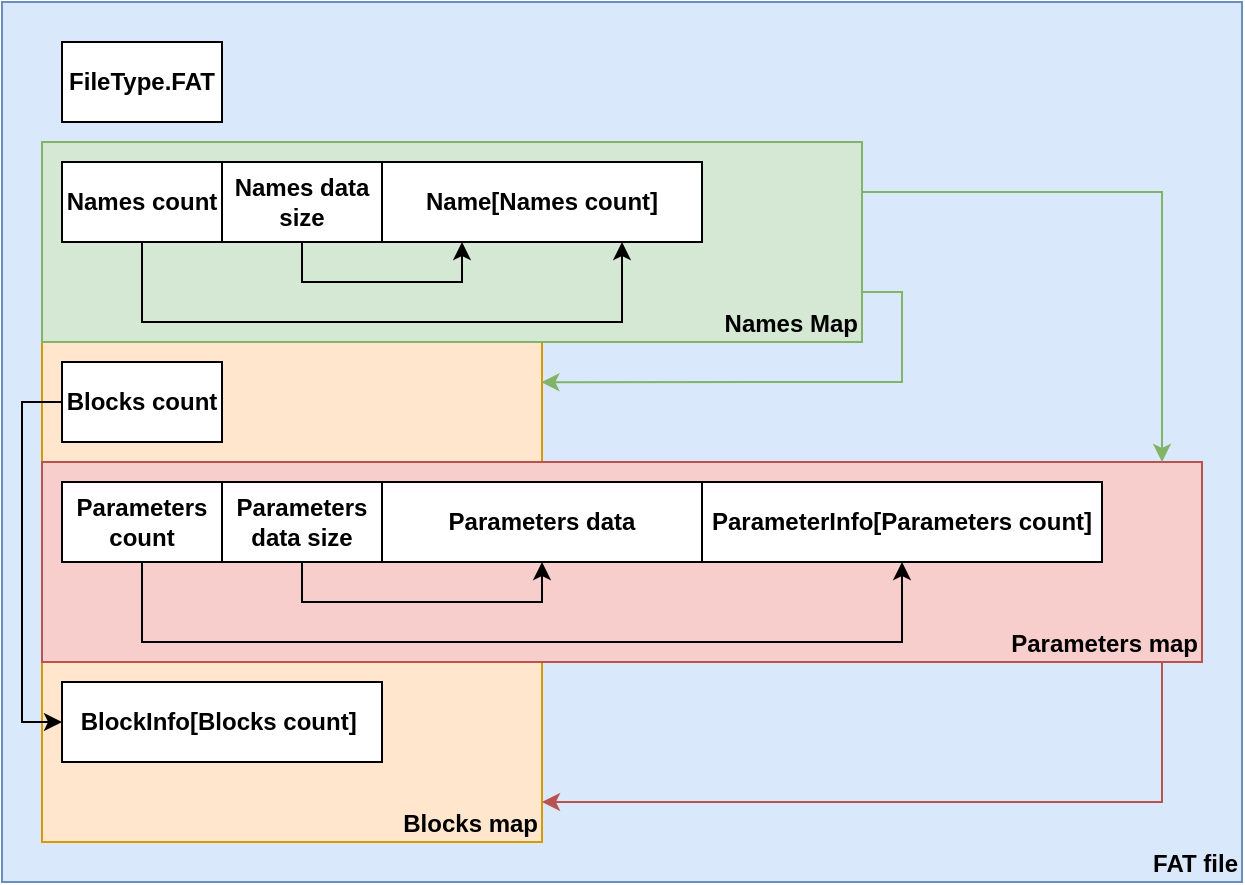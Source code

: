 <mxfile version="19.0.3" type="device"><diagram id="pjfnT4hMxKDRONgrfnrf" name="Page-1"><mxGraphModel dx="787" dy="450" grid="1" gridSize="10" guides="1" tooltips="1" connect="1" arrows="1" fold="1" page="1" pageScale="1" pageWidth="1600" pageHeight="900" math="0" shadow="0"><root><mxCell id="0"/><mxCell id="1" parent="0"/><mxCell id="5nidlWXGHs-atZy7hHOz-25" value="FAT file" style="rounded=0;whiteSpace=wrap;html=1;fillColor=#dae8fc;strokeColor=#6c8ebf;fontStyle=1;align=right;verticalAlign=bottom;glass=0;fillOpacity=100;strokeOpacity=100;" vertex="1" parent="1"><mxGeometry x="40" y="40" width="620" height="440" as="geometry"/></mxCell><mxCell id="5nidlWXGHs-atZy7hHOz-24" value="Blocks map" style="rounded=0;whiteSpace=wrap;html=1;fillColor=#ffe6cc;strokeColor=#d79b00;fontStyle=1;align=right;verticalAlign=bottom;connectable=0;" vertex="1" parent="1"><mxGeometry x="60" y="210" width="250" height="250" as="geometry"/></mxCell><mxCell id="5nidlWXGHs-atZy7hHOz-21" value="Parameters map" style="rounded=0;whiteSpace=wrap;html=1;fillColor=#f8cecc;strokeColor=#b85450;fontStyle=1;align=right;verticalAlign=bottom;connectable=0;" vertex="1" parent="1"><mxGeometry x="60" y="270" width="580" height="100" as="geometry"/></mxCell><mxCell id="5nidlWXGHs-atZy7hHOz-20" value="&lt;b&gt;Names Map&lt;/b&gt;" style="rounded=0;whiteSpace=wrap;html=1;fillColor=#d5e8d4;strokeColor=#82b366;align=right;verticalAlign=bottom;" vertex="1" parent="1"><mxGeometry x="60" y="110" width="410" height="100" as="geometry"/></mxCell><mxCell id="5nidlWXGHs-atZy7hHOz-1" value="&lt;b&gt;FileType.FAT&lt;/b&gt;" style="whiteSpace=wrap;html=1;align=center;" vertex="1" parent="1"><mxGeometry x="70" y="60" width="80" height="40" as="geometry"/></mxCell><mxCell id="5nidlWXGHs-atZy7hHOz-4" value="&lt;b&gt;Names count&lt;/b&gt;" style="whiteSpace=wrap;html=1;align=center;" vertex="1" parent="1"><mxGeometry x="70" y="120" width="80" height="40" as="geometry"/></mxCell><mxCell id="5nidlWXGHs-atZy7hHOz-5" value="&lt;b&gt;Names data size&lt;/b&gt;" style="whiteSpace=wrap;html=1;align=center;" vertex="1" parent="1"><mxGeometry x="150" y="120" width="80" height="40" as="geometry"/></mxCell><mxCell id="5nidlWXGHs-atZy7hHOz-6" value="&lt;b&gt;Name[Names count]&lt;/b&gt;" style="whiteSpace=wrap;html=1;align=center;" vertex="1" parent="1"><mxGeometry x="230" y="120" width="160" height="40" as="geometry"/></mxCell><mxCell id="5nidlWXGHs-atZy7hHOz-7" value="&lt;b&gt;Blocks count&lt;/b&gt;" style="whiteSpace=wrap;html=1;align=center;" vertex="1" parent="1"><mxGeometry x="70" y="220" width="80" height="40" as="geometry"/></mxCell><mxCell id="5nidlWXGHs-atZy7hHOz-8" value="&lt;b&gt;Parameters count&lt;/b&gt;" style="whiteSpace=wrap;html=1;align=center;" vertex="1" parent="1"><mxGeometry x="70" y="280" width="80" height="40" as="geometry"/></mxCell><mxCell id="5nidlWXGHs-atZy7hHOz-9" value="&lt;b&gt;Parameters data size&lt;/b&gt;" style="whiteSpace=wrap;html=1;align=center;" vertex="1" parent="1"><mxGeometry x="150" y="280" width="80" height="40" as="geometry"/></mxCell><mxCell id="5nidlWXGHs-atZy7hHOz-10" value="&lt;b&gt;Parameters data&lt;/b&gt;" style="whiteSpace=wrap;html=1;align=center;" vertex="1" parent="1"><mxGeometry x="230" y="280" width="160" height="40" as="geometry"/></mxCell><mxCell id="5nidlWXGHs-atZy7hHOz-11" value="&lt;b&gt;ParameterInfo[Parameters count]&lt;/b&gt;" style="whiteSpace=wrap;html=1;align=center;" vertex="1" parent="1"><mxGeometry x="390" y="280" width="200" height="40" as="geometry"/></mxCell><mxCell id="5nidlWXGHs-atZy7hHOz-12" value="&lt;b&gt;BlockInfo[Blocks count]&amp;nbsp;&lt;/b&gt;" style="whiteSpace=wrap;html=1;align=center;" vertex="1" parent="1"><mxGeometry x="70" y="380" width="160" height="40" as="geometry"/></mxCell><mxCell id="5nidlWXGHs-atZy7hHOz-14" value="" style="endArrow=classic;html=1;rounded=0;entryX=0;entryY=0.5;entryDx=0;entryDy=0;exitX=0;exitY=0.5;exitDx=0;exitDy=0;" edge="1" parent="1" source="5nidlWXGHs-atZy7hHOz-7" target="5nidlWXGHs-atZy7hHOz-12"><mxGeometry width="50" height="50" relative="1" as="geometry"><mxPoint x="50" y="300" as="sourcePoint"/><mxPoint x="50" y="460" as="targetPoint"/><Array as="points"><mxPoint x="50" y="240"/><mxPoint x="50" y="400"/></Array></mxGeometry></mxCell><mxCell id="5nidlWXGHs-atZy7hHOz-15" value="" style="endArrow=classic;html=1;rounded=0;exitX=0.5;exitY=1;exitDx=0;exitDy=0;entryX=0.5;entryY=1;entryDx=0;entryDy=0;" edge="1" parent="1" source="5nidlWXGHs-atZy7hHOz-9" target="5nidlWXGHs-atZy7hHOz-10"><mxGeometry width="50" height="50" relative="1" as="geometry"><mxPoint x="180" y="340" as="sourcePoint"/><mxPoint x="330" y="360" as="targetPoint"/><Array as="points"><mxPoint x="190" y="340"/><mxPoint x="310" y="340"/></Array></mxGeometry></mxCell><mxCell id="5nidlWXGHs-atZy7hHOz-16" value="" style="endArrow=classic;html=1;rounded=0;entryX=0.5;entryY=1;entryDx=0;entryDy=0;exitX=0.5;exitY=1;exitDx=0;exitDy=0;" edge="1" parent="1" source="5nidlWXGHs-atZy7hHOz-8" target="5nidlWXGHs-atZy7hHOz-11"><mxGeometry width="50" height="50" relative="1" as="geometry"><mxPoint x="130" y="390" as="sourcePoint"/><mxPoint x="430" y="380" as="targetPoint"/><Array as="points"><mxPoint x="110" y="360"/><mxPoint x="490" y="360"/></Array></mxGeometry></mxCell><mxCell id="5nidlWXGHs-atZy7hHOz-18" value="" style="endArrow=classic;html=1;rounded=0;exitX=0.5;exitY=1;exitDx=0;exitDy=0;entryX=0.75;entryY=1;entryDx=0;entryDy=0;" edge="1" parent="1" source="5nidlWXGHs-atZy7hHOz-4" target="5nidlWXGHs-atZy7hHOz-6"><mxGeometry width="50" height="50" relative="1" as="geometry"><mxPoint x="210" y="240" as="sourcePoint"/><mxPoint x="309.52" y="160" as="targetPoint"/><Array as="points"><mxPoint x="110" y="200"/><mxPoint x="350" y="200"/></Array></mxGeometry></mxCell><mxCell id="5nidlWXGHs-atZy7hHOz-19" value="" style="endArrow=classic;html=1;rounded=0;entryX=0.25;entryY=1;entryDx=0;entryDy=0;exitX=0.5;exitY=1;exitDx=0;exitDy=0;" edge="1" parent="1" source="5nidlWXGHs-atZy7hHOz-5" target="5nidlWXGHs-atZy7hHOz-6"><mxGeometry width="50" height="50" relative="1" as="geometry"><mxPoint x="240" y="210" as="sourcePoint"/><mxPoint x="290" y="160" as="targetPoint"/><Array as="points"><mxPoint x="190" y="180"/><mxPoint x="270" y="180"/></Array></mxGeometry></mxCell><mxCell id="5nidlWXGHs-atZy7hHOz-26" value="" style="endArrow=classic;html=1;rounded=0;exitX=1;exitY=0.75;exitDx=0;exitDy=0;entryX=0.435;entryY=0.432;entryDx=0;entryDy=0;entryPerimeter=0;fillColor=#d5e8d4;strokeColor=#82b366;" edge="1" parent="1" source="5nidlWXGHs-atZy7hHOz-20" target="5nidlWXGHs-atZy7hHOz-25"><mxGeometry width="50" height="50" relative="1" as="geometry"><mxPoint x="510" y="170" as="sourcePoint"/><mxPoint x="560" y="120" as="targetPoint"/><Array as="points"><mxPoint x="490" y="185"/><mxPoint x="490" y="230"/></Array></mxGeometry></mxCell><mxCell id="5nidlWXGHs-atZy7hHOz-27" value="" style="endArrow=classic;html=1;rounded=0;exitX=1;exitY=0.25;exitDx=0;exitDy=0;fillColor=#d5e8d4;strokeColor=#82b366;" edge="1" parent="1" source="5nidlWXGHs-atZy7hHOz-20"><mxGeometry width="50" height="50" relative="1" as="geometry"><mxPoint x="500" y="160" as="sourcePoint"/><mxPoint x="620" y="270" as="targetPoint"/><Array as="points"><mxPoint x="620" y="135"/></Array></mxGeometry></mxCell><mxCell id="5nidlWXGHs-atZy7hHOz-28" value="" style="endArrow=classic;html=1;rounded=0;fillColor=#f8cecc;strokeColor=#b85450;" edge="1" parent="1"><mxGeometry width="50" height="50" relative="1" as="geometry"><mxPoint x="620" y="370" as="sourcePoint"/><mxPoint x="310" y="440" as="targetPoint"/><Array as="points"><mxPoint x="620" y="440"/></Array></mxGeometry></mxCell></root></mxGraphModel></diagram></mxfile>
